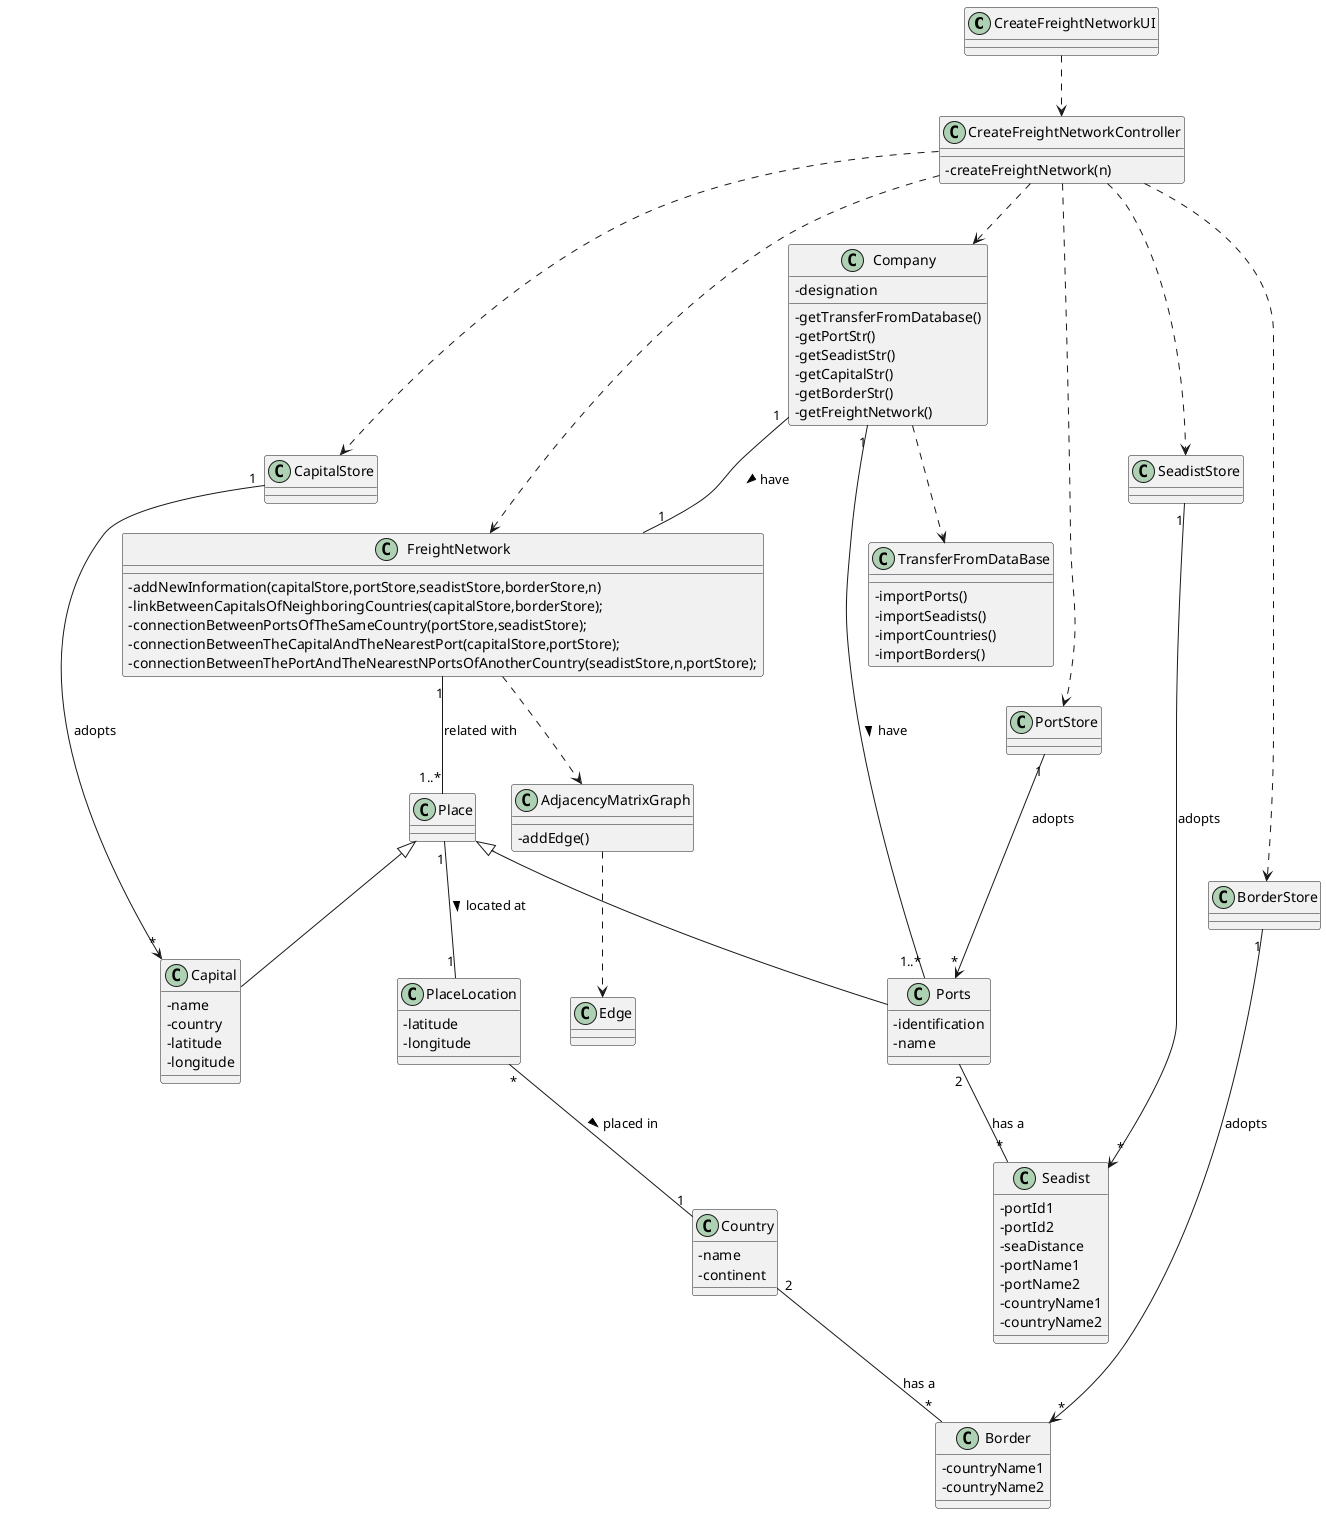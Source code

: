 @startuml
'https://plantuml.com/class-diagram

skinparam classAttributeIconSize 0



class CreateFreightNetworkUI {}

class CreateFreightNetworkController {
-createFreightNetwork(n)
}

class Company {
-designation
-getTransferFromDatabase()
-getPortStr()
-getSeadistStr()
-getCapitalStr()
-getBorderStr()
-getFreightNetwork()
}

class TransferFromDataBase {
-importPorts()
-importSeadists()
-importCountries()
-importBorders()
}

class FreightNetwork {
-addNewInformation(capitalStore,portStore,seadistStore,borderStore,n)
-linkBetweenCapitalsOfNeighboringCountries(capitalStore,borderStore);
-connectionBetweenPortsOfTheSameCountry(portStore,seadistStore);
-connectionBetweenTheCapitalAndTheNearestPort(capitalStore,portStore);
-connectionBetweenThePortAndTheNearestNPortsOfAnotherCountry(seadistStore,n,portStore);
}

class PortStore {

}

class SeadistStore {

}

class CapitalStore {

}

class BorderStore {

}

class Ports {
-identification
-name
}


class Country {
-name
-continent
}

class PlaceLocation {
-latitude
-longitude
}

class Capital{
-name
-country
-latitude
-longitude
}

class Place {

}

class Border {
-countryName1
-countryName2
}

class Seadist {
-portId1
-portId2
-seaDistance
-portName1
-portName2
-countryName1
-countryName2
}

class AdjacencyMatrixGraph {
-addEdge()

}

class Edge {

}

CreateFreightNetworkUI ..> CreateFreightNetworkController

CreateFreightNetworkController ..> Company
CreateFreightNetworkController ..> FreightNetwork

Company "1"--"1" FreightNetwork: have >
Company ..> TransferFromDataBase
FreightNetwork ..> AdjacencyMatrixGraph
AdjacencyMatrixGraph ..> Edge
CreateFreightNetworkController ..> PortStore
CreateFreightNetworkController ..> SeadistStore
CreateFreightNetworkController ..> BorderStore
Company "1"--"1..*" Ports: have >
PortStore "1"--> "*" Ports : adopts
SeadistStore "1"--> "*" Seadist : adopts
BorderStore "1"--> "*" Border : adopts

Ports "2"--"*" Seadist: has a
FreightNetwork "1" -- "1..*" Place : related with
Place <|-- Capital
Place <|-- Ports
Country "2" -- "*" Border : has a
PlaceLocation "*" -- "1" Country : placed in >
Place "1" -- "1" PlaceLocation : located at >
CreateFreightNetworkController ..> CapitalStore
CapitalStore "1"--> "*" Capital : adopts
@enduml